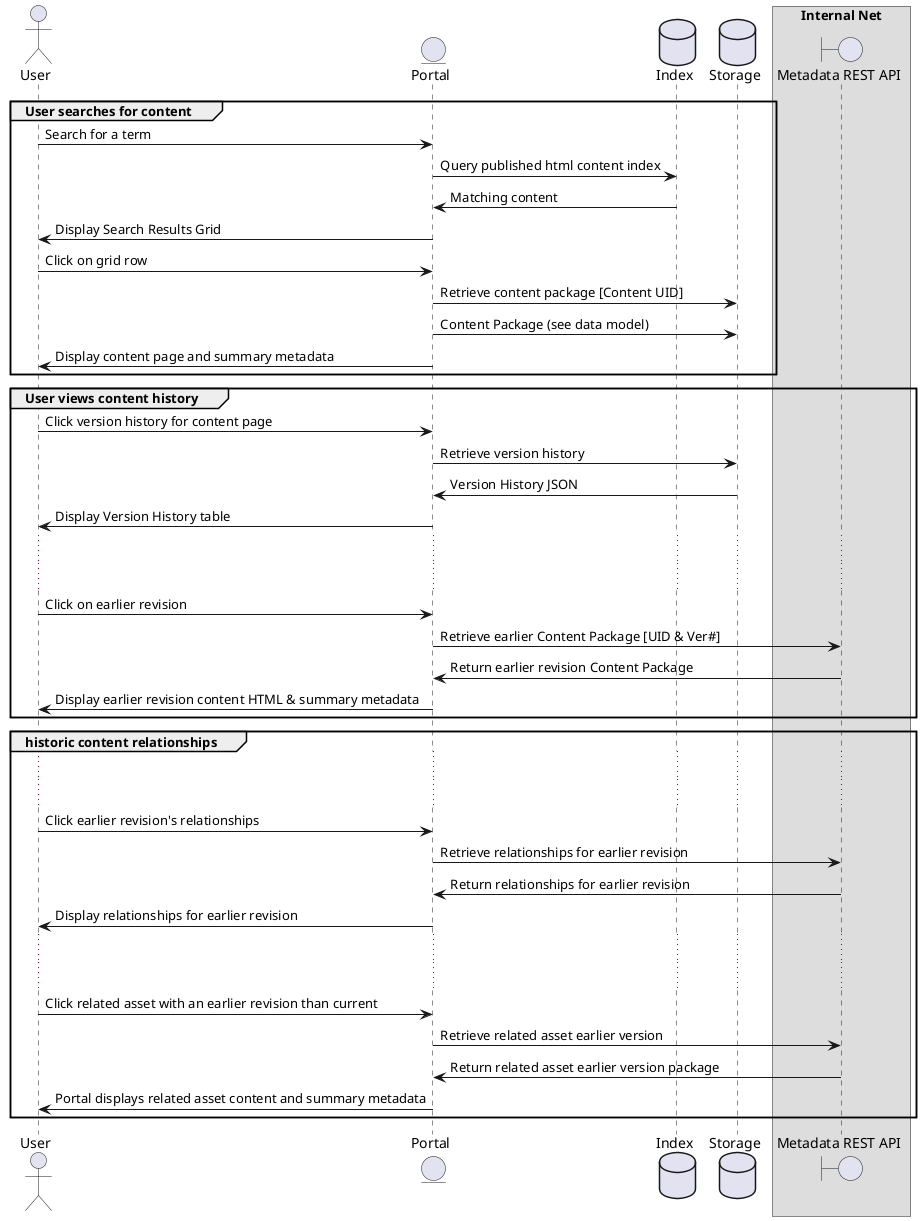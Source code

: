 @startuml
actor User
entity Portal
database Index
database Storage
box Internal Net
boundary MDS as "Metadata REST API"
end box

group User searches for content

    User->Portal : Search for a term
    Portal->Index : Query published html content index
    Index->Portal : Matching content
    Portal->User : Display Search Results Grid

    User->Portal: Click on grid row
    Portal->Storage: Retrieve content package [Content UID]
    Storage<-Portal: Content Package (see data model)
    Portal->User: Display content page and summary metadata
end

group User views content history

    User->Portal: Click version history for content page
    Portal->Storage: Retrieve version history
    Storage->Portal: Version History JSON
    Portal->User: Display Version History table
    ...
    ...
    User->Portal: Click on earlier revision
    Portal->MDS: Retrieve earlier Content Package [UID & Ver#]
    MDS->Portal: Return earlier revision Content Package
    Portal->User: Display earlier revision content HTML & summary metadata

end

group historic content relationships
    ...
    ...
    User->Portal: Click earlier revision's relationships
    Portal->MDS: Retrieve relationships for earlier revision
    Portal<-MDS: Return relationships for earlier revision
    Portal->User: Display relationships for earlier revision
    ...
    ...
    User->Portal: Click related asset with an earlier revision than current
    Portal->MDS: Retrieve related asset earlier version
    MDS->Portal: Return related asset earlier version package
    Portal->User: Portal displays related asset content and summary metadata
end

@enduml
